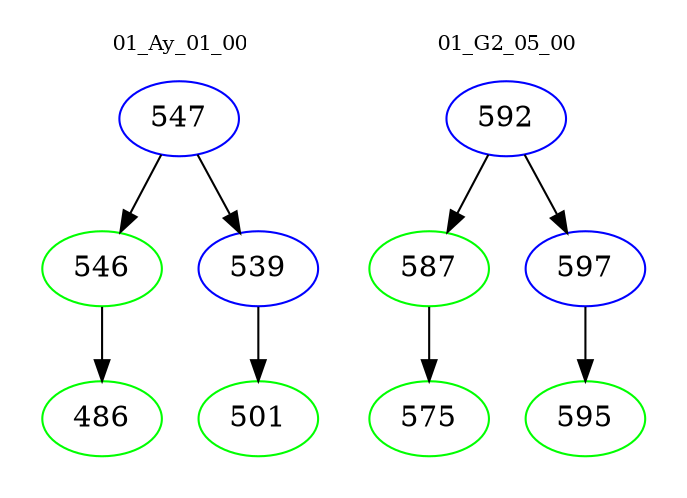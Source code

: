 digraph{
subgraph cluster_0 {
color = white
label = "01_Ay_01_00";
fontsize=10;
T0_547 [label="547", color="blue"]
T0_547 -> T0_546 [color="black"]
T0_546 [label="546", color="green"]
T0_546 -> T0_486 [color="black"]
T0_486 [label="486", color="green"]
T0_547 -> T0_539 [color="black"]
T0_539 [label="539", color="blue"]
T0_539 -> T0_501 [color="black"]
T0_501 [label="501", color="green"]
}
subgraph cluster_1 {
color = white
label = "01_G2_05_00";
fontsize=10;
T1_592 [label="592", color="blue"]
T1_592 -> T1_587 [color="black"]
T1_587 [label="587", color="green"]
T1_587 -> T1_575 [color="black"]
T1_575 [label="575", color="green"]
T1_592 -> T1_597 [color="black"]
T1_597 [label="597", color="blue"]
T1_597 -> T1_595 [color="black"]
T1_595 [label="595", color="green"]
}
}
